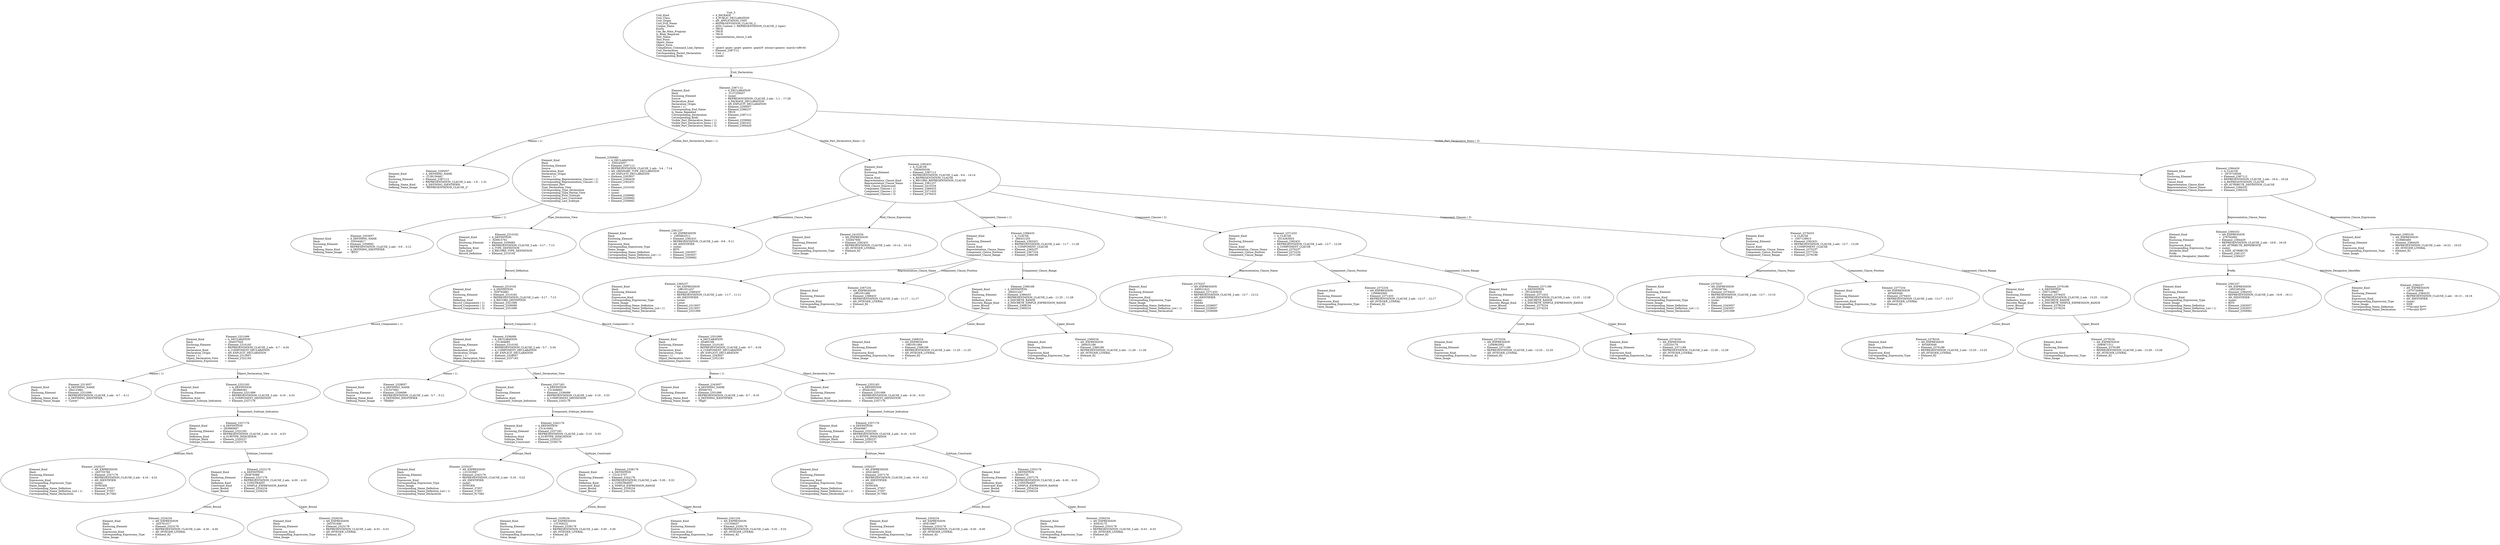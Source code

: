 digraph "representation_clause_2.adt" {
  Unit_3 -> Element_2387112
      [ label=Unit_Declaration ];
  Unit_3
      [ label=<<TABLE BORDER="0" CELLBORDER="0" CELLSPACING="0" CELLPADDING="0"> 
          <TR><TD COLSPAN="3">Unit_3</TD></TR>
          <TR><TD ALIGN="LEFT">Unit_Kind   </TD><TD> = </TD><TD ALIGN="LEFT">A_PACKAGE</TD></TR>
          <TR><TD ALIGN="LEFT">Unit_Class   </TD><TD> = </TD><TD ALIGN="LEFT">A_PUBLIC_DECLARATION</TD></TR>
          <TR><TD ALIGN="LEFT">Unit_Origin   </TD><TD> = </TD><TD ALIGN="LEFT">AN_APPLICATION_UNIT</TD></TR>
          <TR><TD ALIGN="LEFT">Unit_Full_Name    </TD><TD> = </TD><TD ALIGN="LEFT">REPRESENTATION_CLAUSE_2</TD></TR>
          <TR><TD ALIGN="LEFT">Unique_Name   </TD><TD> = </TD><TD ALIGN="LEFT">ASIS Context 1: REPRESENTATION_CLAUSE_2 (spec)</TD></TR>
          <TR><TD ALIGN="LEFT">Exists  </TD><TD> = </TD><TD ALIGN="LEFT">TRUE</TD></TR>
          <TR><TD ALIGN="LEFT">Can_Be_Main_Program     </TD><TD> = </TD><TD ALIGN="LEFT">TRUE</TD></TR>
          <TR><TD ALIGN="LEFT">Is_Body_Required     </TD><TD> = </TD><TD ALIGN="LEFT">TRUE</TD></TR>
          <TR><TD ALIGN="LEFT">Text_Name   </TD><TD> = </TD><TD ALIGN="LEFT">representation_clause_2.ads</TD></TR>
          <TR><TD ALIGN="LEFT">Text_Form   </TD><TD> = </TD><TD ALIGN="LEFT"></TD></TR>
          <TR><TD ALIGN="LEFT">Object_Name   </TD><TD> = </TD><TD ALIGN="LEFT"></TD></TR>
          <TR><TD ALIGN="LEFT">Object_Form   </TD><TD> = </TD><TD ALIGN="LEFT"></TD></TR>
          <TR><TD ALIGN="LEFT">Compilation_Command_Line_Options         </TD><TD> = </TD><TD ALIGN="LEFT">-gnatA -gnatc -gnatt -gnatws -gnatyN -mtune=generic -march=x86-64</TD></TR>
          <TR><TD ALIGN="LEFT">Unit_Declaration     </TD><TD> = </TD><TD ALIGN="LEFT">Element_2387112</TD></TR>
          <TR><TD ALIGN="LEFT">Corresponding_Parent_Declaration         </TD><TD> = </TD><TD ALIGN="LEFT">Unit_1</TD></TR>
          <TR><TD ALIGN="LEFT">Corresponding_Body     </TD><TD> = </TD><TD ALIGN="LEFT">(none)</TD></TR>
          </TABLE>> ];
  Element_2387112 -> Element_2295057
      [ label="Names ( 1)" ];
  Element_2387112 -> Element_2359082
      [ label="Visible_Part_Declarative_Items ( 1)" ];
  Element_2387112 -> Element_2362431
      [ label="Visible_Part_Declarative_Items ( 2)" ];
  Element_2387112 -> Element_2384429
      [ label="Visible_Part_Declarative_Items ( 3)" ];
  Element_2387112
      [ label=<<TABLE BORDER="0" CELLBORDER="0" CELLSPACING="0" CELLPADDING="0"> 
          <TR><TD COLSPAN="3">Element_2387112</TD></TR>
          <TR><TD ALIGN="LEFT">Element_Kind    </TD><TD> = </TD><TD ALIGN="LEFT">A_DECLARATION</TD></TR>
          <TR><TD ALIGN="LEFT">Hash  </TD><TD> = </TD><TD ALIGN="LEFT">-2137259457</TD></TR>
          <TR><TD ALIGN="LEFT">Enclosing_Element     </TD><TD> = </TD><TD ALIGN="LEFT">(none)</TD></TR>
          <TR><TD ALIGN="LEFT">Source  </TD><TD> = </TD><TD ALIGN="LEFT">REPRESENTATION_CLAUSE_2.ads - 1:1 .. 17:28</TD></TR>
          <TR><TD ALIGN="LEFT">Declaration_Kind     </TD><TD> = </TD><TD ALIGN="LEFT">A_PACKAGE_DECLARATION</TD></TR>
          <TR><TD ALIGN="LEFT">Declaration_Origin     </TD><TD> = </TD><TD ALIGN="LEFT">AN_EXPLICIT_DECLARATION</TD></TR>
          <TR><TD ALIGN="LEFT">Names ( 1)   </TD><TD> = </TD><TD ALIGN="LEFT">Element_2295057</TD></TR>
          <TR><TD ALIGN="LEFT">Corresponding_End_Name      </TD><TD> = </TD><TD ALIGN="LEFT">Element_2388237</TD></TR>
          <TR><TD ALIGN="LEFT">Is_Name_Repeated     </TD><TD> = </TD><TD ALIGN="LEFT">TRUE</TD></TR>
          <TR><TD ALIGN="LEFT">Corresponding_Declaration       </TD><TD> = </TD><TD ALIGN="LEFT">Element_2387112</TD></TR>
          <TR><TD ALIGN="LEFT">Corresponding_Body     </TD><TD> = </TD><TD ALIGN="LEFT">(none)</TD></TR>
          <TR><TD ALIGN="LEFT">Visible_Part_Declarative_Items ( 1)         </TD><TD> = </TD><TD ALIGN="LEFT">Element_2359082</TD></TR>
          <TR><TD ALIGN="LEFT">Visible_Part_Declarative_Items ( 2)         </TD><TD> = </TD><TD ALIGN="LEFT">Element_2362431</TD></TR>
          <TR><TD ALIGN="LEFT">Visible_Part_Declarative_Items ( 3)         </TD><TD> = </TD><TD ALIGN="LEFT">Element_2384429</TD></TR>
          </TABLE>> ];
  Element_2295057
      [ label=<<TABLE BORDER="0" CELLBORDER="0" CELLSPACING="0" CELLPADDING="0"> 
          <TR><TD COLSPAN="3">Element_2295057</TD></TR>
          <TR><TD ALIGN="LEFT">Element_Kind    </TD><TD> = </TD><TD ALIGN="LEFT">A_DEFINING_NAME</TD></TR>
          <TR><TD ALIGN="LEFT">Hash  </TD><TD> = </TD><TD ALIGN="LEFT">-2138156481</TD></TR>
          <TR><TD ALIGN="LEFT">Enclosing_Element     </TD><TD> = </TD><TD ALIGN="LEFT">Element_2387112</TD></TR>
          <TR><TD ALIGN="LEFT">Source  </TD><TD> = </TD><TD ALIGN="LEFT">REPRESENTATION_CLAUSE_2.ads - 1:9 .. 1:31</TD></TR>
          <TR><TD ALIGN="LEFT">Defining_Name_Kind     </TD><TD> = </TD><TD ALIGN="LEFT">A_DEFINING_IDENTIFIER</TD></TR>
          <TR><TD ALIGN="LEFT">Defining_Name_Image     </TD><TD> = </TD><TD ALIGN="LEFT">"REPRESENTATION_CLAUSE_2"</TD></TR>
          </TABLE>> ];
  Element_2359082 -> Element_2303057
      [ label="Names ( 1)" ];
  Element_2359082 -> Element_2310162
      [ label=Type_Declaration_View ];
  Element_2359082
      [ label=<<TABLE BORDER="0" CELLBORDER="0" CELLSPACING="0" CELLPADDING="0"> 
          <TR><TD COLSPAN="3">Element_2359082</TD></TR>
          <TR><TD ALIGN="LEFT">Element_Kind    </TD><TD> = </TD><TD ALIGN="LEFT">A_DECLARATION</TD></TR>
          <TR><TD ALIGN="LEFT">Hash  </TD><TD> = </TD><TD ALIGN="LEFT">-530243057</TD></TR>
          <TR><TD ALIGN="LEFT">Enclosing_Element     </TD><TD> = </TD><TD ALIGN="LEFT">Element_2387112</TD></TR>
          <TR><TD ALIGN="LEFT">Source  </TD><TD> = </TD><TD ALIGN="LEFT">REPRESENTATION_CLAUSE_2.ads - 3:4 .. 7:14</TD></TR>
          <TR><TD ALIGN="LEFT">Declaration_Kind     </TD><TD> = </TD><TD ALIGN="LEFT">AN_ORDINARY_TYPE_DECLARATION</TD></TR>
          <TR><TD ALIGN="LEFT">Declaration_Origin     </TD><TD> = </TD><TD ALIGN="LEFT">AN_EXPLICIT_DECLARATION</TD></TR>
          <TR><TD ALIGN="LEFT">Names ( 1)   </TD><TD> = </TD><TD ALIGN="LEFT">Element_2303057</TD></TR>
          <TR><TD ALIGN="LEFT">Corresponding_Representation_Clauses ( 1)           </TD><TD> = </TD><TD ALIGN="LEFT">Element_2384429</TD></TR>
          <TR><TD ALIGN="LEFT">Corresponding_Representation_Clauses ( 2)           </TD><TD> = </TD><TD ALIGN="LEFT">Element_2362431</TD></TR>
          <TR><TD ALIGN="LEFT">Discriminant_Part     </TD><TD> = </TD><TD ALIGN="LEFT">(none)</TD></TR>
          <TR><TD ALIGN="LEFT">Type_Declaration_View      </TD><TD> = </TD><TD ALIGN="LEFT">Element_2310162</TD></TR>
          <TR><TD ALIGN="LEFT">Corresponding_Type_Declaration        </TD><TD> = </TD><TD ALIGN="LEFT">(none)</TD></TR>
          <TR><TD ALIGN="LEFT">Corresponding_Type_Partial_View        </TD><TD> = </TD><TD ALIGN="LEFT">(none)</TD></TR>
          <TR><TD ALIGN="LEFT">Corresponding_First_Subtype       </TD><TD> = </TD><TD ALIGN="LEFT">Element_2359082</TD></TR>
          <TR><TD ALIGN="LEFT">Corresponding_Last_Constraint        </TD><TD> = </TD><TD ALIGN="LEFT">Element_2359082</TD></TR>
          <TR><TD ALIGN="LEFT">Corresponding_Last_Subtype       </TD><TD> = </TD><TD ALIGN="LEFT">Element_2359082</TD></TR>
          </TABLE>> ];
  Element_2303057
      [ label=<<TABLE BORDER="0" CELLBORDER="0" CELLSPACING="0" CELLPADDING="0"> 
          <TR><TD COLSPAN="3">Element_2303057</TD></TR>
          <TR><TD ALIGN="LEFT">Element_Kind    </TD><TD> = </TD><TD ALIGN="LEFT">A_DEFINING_NAME</TD></TR>
          <TR><TD ALIGN="LEFT">Hash  </TD><TD> = </TD><TD ALIGN="LEFT">-530344817</TD></TR>
          <TR><TD ALIGN="LEFT">Enclosing_Element     </TD><TD> = </TD><TD ALIGN="LEFT">Element_2359082</TD></TR>
          <TR><TD ALIGN="LEFT">Source  </TD><TD> = </TD><TD ALIGN="LEFT">REPRESENTATION_CLAUSE_2.ads - 3:9 .. 3:12</TD></TR>
          <TR><TD ALIGN="LEFT">Defining_Name_Kind     </TD><TD> = </TD><TD ALIGN="LEFT">A_DEFINING_IDENTIFIER</TD></TR>
          <TR><TD ALIGN="LEFT">Defining_Name_Image     </TD><TD> = </TD><TD ALIGN="LEFT">"BITS"</TD></TR>
          </TABLE>> ];
  Element_2310162 -> Element_2310192
      [ label=Record_Definition ];
  Element_2310162
      [ label=<<TABLE BORDER="0" CELLBORDER="0" CELLSPACING="0" CELLPADDING="0"> 
          <TR><TD COLSPAN="3">Element_2310162</TD></TR>
          <TR><TD ALIGN="LEFT">Element_Kind    </TD><TD> = </TD><TD ALIGN="LEFT">A_DEFINITION</TD></TR>
          <TR><TD ALIGN="LEFT">Hash  </TD><TD> = </TD><TD ALIGN="LEFT">-529915761</TD></TR>
          <TR><TD ALIGN="LEFT">Enclosing_Element     </TD><TD> = </TD><TD ALIGN="LEFT">Element_2359082</TD></TR>
          <TR><TD ALIGN="LEFT">Source  </TD><TD> = </TD><TD ALIGN="LEFT">REPRESENTATION_CLAUSE_2.ads - 3:17 .. 7:13</TD></TR>
          <TR><TD ALIGN="LEFT">Definition_Kind    </TD><TD> = </TD><TD ALIGN="LEFT">A_TYPE_DEFINITION</TD></TR>
          <TR><TD ALIGN="LEFT">Type_Kind   </TD><TD> = </TD><TD ALIGN="LEFT">A_RECORD_TYPE_DEFINITION</TD></TR>
          <TR><TD ALIGN="LEFT">Record_Definition     </TD><TD> = </TD><TD ALIGN="LEFT">Element_2310192</TD></TR>
          </TABLE>> ];
  Element_2310192 -> Element_2321099
      [ label="Record_Components ( 1)" ];
  Element_2310192 -> Element_2336099
      [ label="Record_Components ( 2)" ];
  Element_2310192 -> Element_2351099
      [ label="Record_Components ( 3)" ];
  Element_2310192
      [ label=<<TABLE BORDER="0" CELLBORDER="0" CELLSPACING="0" CELLPADDING="0"> 
          <TR><TD COLSPAN="3">Element_2310192</TD></TR>
          <TR><TD ALIGN="LEFT">Element_Kind    </TD><TD> = </TD><TD ALIGN="LEFT">A_DEFINITION</TD></TR>
          <TR><TD ALIGN="LEFT">Hash  </TD><TD> = </TD><TD ALIGN="LEFT">-529792881</TD></TR>
          <TR><TD ALIGN="LEFT">Enclosing_Element     </TD><TD> = </TD><TD ALIGN="LEFT">Element_2310162</TD></TR>
          <TR><TD ALIGN="LEFT">Source  </TD><TD> = </TD><TD ALIGN="LEFT">REPRESENTATION_CLAUSE_2.ads - 3:17 .. 7:13</TD></TR>
          <TR><TD ALIGN="LEFT">Definition_Kind    </TD><TD> = </TD><TD ALIGN="LEFT">A_RECORD_DEFINITION</TD></TR>
          <TR><TD ALIGN="LEFT">Record_Components ( 1)      </TD><TD> = </TD><TD ALIGN="LEFT">Element_2321099</TD></TR>
          <TR><TD ALIGN="LEFT">Record_Components ( 2)      </TD><TD> = </TD><TD ALIGN="LEFT">Element_2336099</TD></TR>
          <TR><TD ALIGN="LEFT">Record_Components ( 3)      </TD><TD> = </TD><TD ALIGN="LEFT">Element_2351099</TD></TR>
          </TABLE>> ];
  Element_2321099 -> Element_2313057
      [ label="Names ( 1)" ];
  Element_2321099 -> Element_2322183
      [ label=Object_Declaration_View ];
  Element_2321099
      [ label=<<TABLE BORDER="0" CELLBORDER="0" CELLSPACING="0" CELLPADDING="0"> 
          <TR><TD COLSPAN="3">Element_2321099</TD></TR>
          <TR><TD ALIGN="LEFT">Element_Kind    </TD><TD> = </TD><TD ALIGN="LEFT">A_DECLARATION</TD></TR>
          <TR><TD ALIGN="LEFT">Hash  </TD><TD> = </TD><TD ALIGN="LEFT">-264037945</TD></TR>
          <TR><TD ALIGN="LEFT">Enclosing_Element     </TD><TD> = </TD><TD ALIGN="LEFT">Element_2310192</TD></TR>
          <TR><TD ALIGN="LEFT">Source  </TD><TD> = </TD><TD ALIGN="LEFT">REPRESENTATION_CLAUSE_2.ads - 4:7 .. 4:34</TD></TR>
          <TR><TD ALIGN="LEFT">Declaration_Kind     </TD><TD> = </TD><TD ALIGN="LEFT">A_COMPONENT_DECLARATION</TD></TR>
          <TR><TD ALIGN="LEFT">Declaration_Origin     </TD><TD> = </TD><TD ALIGN="LEFT">AN_EXPLICIT_DECLARATION</TD></TR>
          <TR><TD ALIGN="LEFT">Names ( 1)   </TD><TD> = </TD><TD ALIGN="LEFT">Element_2313057</TD></TR>
          <TR><TD ALIGN="LEFT">Object_Declaration_View      </TD><TD> = </TD><TD ALIGN="LEFT">Element_2322183</TD></TR>
          <TR><TD ALIGN="LEFT">Initialization_Expression       </TD><TD> = </TD><TD ALIGN="LEFT">(none)</TD></TR>
          </TABLE>> ];
  Element_2313057
      [ label=<<TABLE BORDER="0" CELLBORDER="0" CELLSPACING="0" CELLPADDING="0"> 
          <TR><TD COLSPAN="3">Element_2313057</TD></TR>
          <TR><TD ALIGN="LEFT">Element_Kind    </TD><TD> = </TD><TD ALIGN="LEFT">A_DEFINING_NAME</TD></TR>
          <TR><TD ALIGN="LEFT">Hash  </TD><TD> = </TD><TD ALIGN="LEFT">-264123961</TD></TR>
          <TR><TD ALIGN="LEFT">Enclosing_Element     </TD><TD> = </TD><TD ALIGN="LEFT">Element_2321099</TD></TR>
          <TR><TD ALIGN="LEFT">Source  </TD><TD> = </TD><TD ALIGN="LEFT">REPRESENTATION_CLAUSE_2.ads - 4:7 .. 4:11</TD></TR>
          <TR><TD ALIGN="LEFT">Defining_Name_Kind     </TD><TD> = </TD><TD ALIGN="LEFT">A_DEFINING_IDENTIFIER</TD></TR>
          <TR><TD ALIGN="LEFT">Defining_Name_Image     </TD><TD> = </TD><TD ALIGN="LEFT">"Lower"</TD></TR>
          </TABLE>> ];
  Element_2322183 -> Element_2327176
      [ label=Component_Subtype_Indication ];
  Element_2322183
      [ label=<<TABLE BORDER="0" CELLBORDER="0" CELLSPACING="0" CELLPADDING="0"> 
          <TR><TD COLSPAN="3">Element_2322183</TD></TR>
          <TR><TD ALIGN="LEFT">Element_Kind    </TD><TD> = </TD><TD ALIGN="LEFT">A_DEFINITION</TD></TR>
          <TR><TD ALIGN="LEFT">Hash  </TD><TD> = </TD><TD ALIGN="LEFT">-263866361</TD></TR>
          <TR><TD ALIGN="LEFT">Enclosing_Element     </TD><TD> = </TD><TD ALIGN="LEFT">Element_2321099</TD></TR>
          <TR><TD ALIGN="LEFT">Source  </TD><TD> = </TD><TD ALIGN="LEFT">REPRESENTATION_CLAUSE_2.ads - 4:16 .. 4:33</TD></TR>
          <TR><TD ALIGN="LEFT">Definition_Kind    </TD><TD> = </TD><TD ALIGN="LEFT">A_COMPONENT_DEFINITION</TD></TR>
          <TR><TD ALIGN="LEFT">Component_Subtype_Indication        </TD><TD> = </TD><TD ALIGN="LEFT">Element_2327176</TD></TR>
          </TABLE>> ];
  Element_2327176 -> Element_2320237
      [ label=Subtype_Mark ];
  Element_2327176 -> Element_2323178
      [ label=Subtype_Constraint ];
  Element_2327176
      [ label=<<TABLE BORDER="0" CELLBORDER="0" CELLSPACING="0" CELLPADDING="0"> 
          <TR><TD COLSPAN="3">Element_2327176</TD></TR>
          <TR><TD ALIGN="LEFT">Element_Kind    </TD><TD> = </TD><TD ALIGN="LEFT">A_DEFINITION</TD></TR>
          <TR><TD ALIGN="LEFT">Hash  </TD><TD> = </TD><TD ALIGN="LEFT">-263880697</TD></TR>
          <TR><TD ALIGN="LEFT">Enclosing_Element     </TD><TD> = </TD><TD ALIGN="LEFT">Element_2322183</TD></TR>
          <TR><TD ALIGN="LEFT">Source  </TD><TD> = </TD><TD ALIGN="LEFT">REPRESENTATION_CLAUSE_2.ads - 4:16 .. 4:33</TD></TR>
          <TR><TD ALIGN="LEFT">Definition_Kind    </TD><TD> = </TD><TD ALIGN="LEFT">A_SUBTYPE_INDICATION</TD></TR>
          <TR><TD ALIGN="LEFT">Subtype_Mark    </TD><TD> = </TD><TD ALIGN="LEFT">Element_2320237</TD></TR>
          <TR><TD ALIGN="LEFT">Subtype_Constraint     </TD><TD> = </TD><TD ALIGN="LEFT">Element_2323178</TD></TR>
          </TABLE>> ];
  Element_2320237
      [ label=<<TABLE BORDER="0" CELLBORDER="0" CELLSPACING="0" CELLPADDING="0"> 
          <TR><TD COLSPAN="3">Element_2320237</TD></TR>
          <TR><TD ALIGN="LEFT">Element_Kind    </TD><TD> = </TD><TD ALIGN="LEFT">AN_EXPRESSION</TD></TR>
          <TR><TD ALIGN="LEFT">Hash  </TD><TD> = </TD><TD ALIGN="LEFT">-263755769</TD></TR>
          <TR><TD ALIGN="LEFT">Enclosing_Element     </TD><TD> = </TD><TD ALIGN="LEFT">Element_2327176</TD></TR>
          <TR><TD ALIGN="LEFT">Source  </TD><TD> = </TD><TD ALIGN="LEFT">REPRESENTATION_CLAUSE_2.ads - 4:16 .. 4:22</TD></TR>
          <TR><TD ALIGN="LEFT">Expression_Kind    </TD><TD> = </TD><TD ALIGN="LEFT">AN_IDENTIFIER</TD></TR>
          <TR><TD ALIGN="LEFT">Corresponding_Expression_Type        </TD><TD> = </TD><TD ALIGN="LEFT">(none)</TD></TR>
          <TR><TD ALIGN="LEFT">Name_Image   </TD><TD> = </TD><TD ALIGN="LEFT">INTEGER</TD></TR>
          <TR><TD ALIGN="LEFT">Corresponding_Name_Definition        </TD><TD> = </TD><TD ALIGN="LEFT">Element_37057</TD></TR>
          <TR><TD ALIGN="LEFT">Corresponding_Name_Definition_List ( 1)          </TD><TD> = </TD><TD ALIGN="LEFT">Element_37057</TD></TR>
          <TR><TD ALIGN="LEFT">Corresponding_Name_Declaration        </TD><TD> = </TD><TD ALIGN="LEFT">Element_917082</TD></TR>
          </TABLE>> ];
  Element_2323178 -> Element_2324234
      [ label=Lower_Bound ];
  Element_2323178 -> Element_2326234
      [ label=Upper_Bound ];
  Element_2323178
      [ label=<<TABLE BORDER="0" CELLBORDER="0" CELLSPACING="0" CELLPADDING="0"> 
          <TR><TD COLSPAN="3">Element_2323178</TD></TR>
          <TR><TD ALIGN="LEFT">Element_Kind    </TD><TD> = </TD><TD ALIGN="LEFT">A_DEFINITION</TD></TR>
          <TR><TD ALIGN="LEFT">Hash  </TD><TD> = </TD><TD ALIGN="LEFT">-263876089</TD></TR>
          <TR><TD ALIGN="LEFT">Enclosing_Element     </TD><TD> = </TD><TD ALIGN="LEFT">Element_2327176</TD></TR>
          <TR><TD ALIGN="LEFT">Source  </TD><TD> = </TD><TD ALIGN="LEFT">REPRESENTATION_CLAUSE_2.ads - 4:30 .. 4:33</TD></TR>
          <TR><TD ALIGN="LEFT">Definition_Kind    </TD><TD> = </TD><TD ALIGN="LEFT">A_CONSTRAINT</TD></TR>
          <TR><TD ALIGN="LEFT">Constraint_Kind    </TD><TD> = </TD><TD ALIGN="LEFT">A_SIMPLE_EXPRESSION_RANGE</TD></TR>
          <TR><TD ALIGN="LEFT">Lower_Bound   </TD><TD> = </TD><TD ALIGN="LEFT">Element_2324234</TD></TR>
          <TR><TD ALIGN="LEFT">Upper_Bound   </TD><TD> = </TD><TD ALIGN="LEFT">Element_2326234</TD></TR>
          </TABLE>> ];
  Element_2324234
      [ label=<<TABLE BORDER="0" CELLBORDER="0" CELLSPACING="0" CELLPADDING="0"> 
          <TR><TD COLSPAN="3">Element_2324234</TD></TR>
          <TR><TD ALIGN="LEFT">Element_Kind    </TD><TD> = </TD><TD ALIGN="LEFT">AN_EXPRESSION</TD></TR>
          <TR><TD ALIGN="LEFT">Hash  </TD><TD> = </TD><TD ALIGN="LEFT">-263761017</TD></TR>
          <TR><TD ALIGN="LEFT">Enclosing_Element     </TD><TD> = </TD><TD ALIGN="LEFT">Element_2323178</TD></TR>
          <TR><TD ALIGN="LEFT">Source  </TD><TD> = </TD><TD ALIGN="LEFT">REPRESENTATION_CLAUSE_2.ads - 4:30 .. 4:30</TD></TR>
          <TR><TD ALIGN="LEFT">Expression_Kind    </TD><TD> = </TD><TD ALIGN="LEFT">AN_INTEGER_LITERAL</TD></TR>
          <TR><TD ALIGN="LEFT">Corresponding_Expression_Type        </TD><TD> = </TD><TD ALIGN="LEFT">Element_82</TD></TR>
          <TR><TD ALIGN="LEFT">Value_Image   </TD><TD> = </TD><TD ALIGN="LEFT">0</TD></TR>
          </TABLE>> ];
  Element_2326234
      [ label=<<TABLE BORDER="0" CELLBORDER="0" CELLSPACING="0" CELLPADDING="0"> 
          <TR><TD COLSPAN="3">Element_2326234</TD></TR>
          <TR><TD ALIGN="LEFT">Element_Kind    </TD><TD> = </TD><TD ALIGN="LEFT">AN_EXPRESSION</TD></TR>
          <TR><TD ALIGN="LEFT">Hash  </TD><TD> = </TD><TD ALIGN="LEFT">-263761849</TD></TR>
          <TR><TD ALIGN="LEFT">Enclosing_Element     </TD><TD> = </TD><TD ALIGN="LEFT">Element_2323178</TD></TR>
          <TR><TD ALIGN="LEFT">Source  </TD><TD> = </TD><TD ALIGN="LEFT">REPRESENTATION_CLAUSE_2.ads - 4:33 .. 4:33</TD></TR>
          <TR><TD ALIGN="LEFT">Expression_Kind    </TD><TD> = </TD><TD ALIGN="LEFT">AN_INTEGER_LITERAL</TD></TR>
          <TR><TD ALIGN="LEFT">Corresponding_Expression_Type        </TD><TD> = </TD><TD ALIGN="LEFT">Element_82</TD></TR>
          <TR><TD ALIGN="LEFT">Value_Image   </TD><TD> = </TD><TD ALIGN="LEFT">3</TD></TR>
          </TABLE>> ];
  Element_2336099 -> Element_2328057
      [ label="Names ( 1)" ];
  Element_2336099 -> Element_2337183
      [ label=Object_Declaration_View ];
  Element_2336099
      [ label=<<TABLE BORDER="0" CELLBORDER="0" CELLSPACING="0" CELLPADDING="0"> 
          <TR><TD COLSPAN="3">Element_2336099</TD></TR>
          <TR><TD ALIGN="LEFT">Element_Kind    </TD><TD> = </TD><TD ALIGN="LEFT">A_DECLARATION</TD></TR>
          <TR><TD ALIGN="LEFT">Hash  </TD><TD> = </TD><TD ALIGN="LEFT">-131494685</TD></TR>
          <TR><TD ALIGN="LEFT">Enclosing_Element     </TD><TD> = </TD><TD ALIGN="LEFT">Element_2310192</TD></TR>
          <TR><TD ALIGN="LEFT">Source  </TD><TD> = </TD><TD ALIGN="LEFT">REPRESENTATION_CLAUSE_2.ads - 5:7 .. 5:34</TD></TR>
          <TR><TD ALIGN="LEFT">Declaration_Kind     </TD><TD> = </TD><TD ALIGN="LEFT">A_COMPONENT_DECLARATION</TD></TR>
          <TR><TD ALIGN="LEFT">Declaration_Origin     </TD><TD> = </TD><TD ALIGN="LEFT">AN_EXPLICIT_DECLARATION</TD></TR>
          <TR><TD ALIGN="LEFT">Names ( 1)   </TD><TD> = </TD><TD ALIGN="LEFT">Element_2328057</TD></TR>
          <TR><TD ALIGN="LEFT">Object_Declaration_View      </TD><TD> = </TD><TD ALIGN="LEFT">Element_2337183</TD></TR>
          <TR><TD ALIGN="LEFT">Initialization_Expression       </TD><TD> = </TD><TD ALIGN="LEFT">(none)</TD></TR>
          </TABLE>> ];
  Element_2328057
      [ label=<<TABLE BORDER="0" CELLBORDER="0" CELLSPACING="0" CELLPADDING="0"> 
          <TR><TD COLSPAN="3">Element_2328057</TD></TR>
          <TR><TD ALIGN="LEFT">Element_Kind    </TD><TD> = </TD><TD ALIGN="LEFT">A_DEFINING_NAME</TD></TR>
          <TR><TD ALIGN="LEFT">Hash  </TD><TD> = </TD><TD ALIGN="LEFT">-131537693</TD></TR>
          <TR><TD ALIGN="LEFT">Enclosing_Element     </TD><TD> = </TD><TD ALIGN="LEFT">Element_2336099</TD></TR>
          <TR><TD ALIGN="LEFT">Source  </TD><TD> = </TD><TD ALIGN="LEFT">REPRESENTATION_CLAUSE_2.ads - 5:7 .. 5:12</TD></TR>
          <TR><TD ALIGN="LEFT">Defining_Name_Kind     </TD><TD> = </TD><TD ALIGN="LEFT">A_DEFINING_IDENTIFIER</TD></TR>
          <TR><TD ALIGN="LEFT">Defining_Name_Image     </TD><TD> = </TD><TD ALIGN="LEFT">"Middle"</TD></TR>
          </TABLE>> ];
  Element_2337183 -> Element_2342176
      [ label=Component_Subtype_Indication ];
  Element_2337183
      [ label=<<TABLE BORDER="0" CELLBORDER="0" CELLSPACING="0" CELLPADDING="0"> 
          <TR><TD COLSPAN="3">Element_2337183</TD></TR>
          <TR><TD ALIGN="LEFT">Element_Kind    </TD><TD> = </TD><TD ALIGN="LEFT">A_DEFINITION</TD></TR>
          <TR><TD ALIGN="LEFT">Hash  </TD><TD> = </TD><TD ALIGN="LEFT">-131408893</TD></TR>
          <TR><TD ALIGN="LEFT">Enclosing_Element     </TD><TD> = </TD><TD ALIGN="LEFT">Element_2336099</TD></TR>
          <TR><TD ALIGN="LEFT">Source  </TD><TD> = </TD><TD ALIGN="LEFT">REPRESENTATION_CLAUSE_2.ads - 5:16 .. 5:33</TD></TR>
          <TR><TD ALIGN="LEFT">Definition_Kind    </TD><TD> = </TD><TD ALIGN="LEFT">A_COMPONENT_DEFINITION</TD></TR>
          <TR><TD ALIGN="LEFT">Component_Subtype_Indication        </TD><TD> = </TD><TD ALIGN="LEFT">Element_2342176</TD></TR>
          </TABLE>> ];
  Element_2342176 -> Element_2335237
      [ label=Subtype_Mark ];
  Element_2342176 -> Element_2338178
      [ label=Subtype_Constraint ];
  Element_2342176
      [ label=<<TABLE BORDER="0" CELLBORDER="0" CELLSPACING="0" CELLPADDING="0"> 
          <TR><TD COLSPAN="3">Element_2342176</TD></TR>
          <TR><TD ALIGN="LEFT">Element_Kind    </TD><TD> = </TD><TD ALIGN="LEFT">A_DEFINITION</TD></TR>
          <TR><TD ALIGN="LEFT">Hash  </TD><TD> = </TD><TD ALIGN="LEFT">-131416061</TD></TR>
          <TR><TD ALIGN="LEFT">Enclosing_Element     </TD><TD> = </TD><TD ALIGN="LEFT">Element_2337183</TD></TR>
          <TR><TD ALIGN="LEFT">Source  </TD><TD> = </TD><TD ALIGN="LEFT">REPRESENTATION_CLAUSE_2.ads - 5:16 .. 5:33</TD></TR>
          <TR><TD ALIGN="LEFT">Definition_Kind    </TD><TD> = </TD><TD ALIGN="LEFT">A_SUBTYPE_INDICATION</TD></TR>
          <TR><TD ALIGN="LEFT">Subtype_Mark    </TD><TD> = </TD><TD ALIGN="LEFT">Element_2335237</TD></TR>
          <TR><TD ALIGN="LEFT">Subtype_Constraint     </TD><TD> = </TD><TD ALIGN="LEFT">Element_2338178</TD></TR>
          </TABLE>> ];
  Element_2335237
      [ label=<<TABLE BORDER="0" CELLBORDER="0" CELLSPACING="0" CELLPADDING="0"> 
          <TR><TD COLSPAN="3">Element_2335237</TD></TR>
          <TR><TD ALIGN="LEFT">Element_Kind    </TD><TD> = </TD><TD ALIGN="LEFT">AN_EXPRESSION</TD></TR>
          <TR><TD ALIGN="LEFT">Hash  </TD><TD> = </TD><TD ALIGN="LEFT">-131353597</TD></TR>
          <TR><TD ALIGN="LEFT">Enclosing_Element     </TD><TD> = </TD><TD ALIGN="LEFT">Element_2342176</TD></TR>
          <TR><TD ALIGN="LEFT">Source  </TD><TD> = </TD><TD ALIGN="LEFT">REPRESENTATION_CLAUSE_2.ads - 5:16 .. 5:22</TD></TR>
          <TR><TD ALIGN="LEFT">Expression_Kind    </TD><TD> = </TD><TD ALIGN="LEFT">AN_IDENTIFIER</TD></TR>
          <TR><TD ALIGN="LEFT">Corresponding_Expression_Type        </TD><TD> = </TD><TD ALIGN="LEFT">(none)</TD></TR>
          <TR><TD ALIGN="LEFT">Name_Image   </TD><TD> = </TD><TD ALIGN="LEFT">INTEGER</TD></TR>
          <TR><TD ALIGN="LEFT">Corresponding_Name_Definition        </TD><TD> = </TD><TD ALIGN="LEFT">Element_37057</TD></TR>
          <TR><TD ALIGN="LEFT">Corresponding_Name_Definition_List ( 1)          </TD><TD> = </TD><TD ALIGN="LEFT">Element_37057</TD></TR>
          <TR><TD ALIGN="LEFT">Corresponding_Name_Declaration        </TD><TD> = </TD><TD ALIGN="LEFT">Element_917082</TD></TR>
          </TABLE>> ];
  Element_2338178 -> Element_2339234
      [ label=Lower_Bound ];
  Element_2338178 -> Element_2341234
      [ label=Upper_Bound ];
  Element_2338178
      [ label=<<TABLE BORDER="0" CELLBORDER="0" CELLSPACING="0" CELLPADDING="0"> 
          <TR><TD COLSPAN="3">Element_2338178</TD></TR>
          <TR><TD ALIGN="LEFT">Element_Kind    </TD><TD> = </TD><TD ALIGN="LEFT">A_DEFINITION</TD></TR>
          <TR><TD ALIGN="LEFT">Hash  </TD><TD> = </TD><TD ALIGN="LEFT">-131413757</TD></TR>
          <TR><TD ALIGN="LEFT">Enclosing_Element     </TD><TD> = </TD><TD ALIGN="LEFT">Element_2342176</TD></TR>
          <TR><TD ALIGN="LEFT">Source  </TD><TD> = </TD><TD ALIGN="LEFT">REPRESENTATION_CLAUSE_2.ads - 5:30 .. 5:33</TD></TR>
          <TR><TD ALIGN="LEFT">Definition_Kind    </TD><TD> = </TD><TD ALIGN="LEFT">A_CONSTRAINT</TD></TR>
          <TR><TD ALIGN="LEFT">Constraint_Kind    </TD><TD> = </TD><TD ALIGN="LEFT">A_SIMPLE_EXPRESSION_RANGE</TD></TR>
          <TR><TD ALIGN="LEFT">Lower_Bound   </TD><TD> = </TD><TD ALIGN="LEFT">Element_2339234</TD></TR>
          <TR><TD ALIGN="LEFT">Upper_Bound   </TD><TD> = </TD><TD ALIGN="LEFT">Element_2341234</TD></TR>
          </TABLE>> ];
  Element_2339234
      [ label=<<TABLE BORDER="0" CELLBORDER="0" CELLSPACING="0" CELLPADDING="0"> 
          <TR><TD COLSPAN="3">Element_2339234</TD></TR>
          <TR><TD ALIGN="LEFT">Element_Kind    </TD><TD> = </TD><TD ALIGN="LEFT">AN_EXPRESSION</TD></TR>
          <TR><TD ALIGN="LEFT">Hash  </TD><TD> = </TD><TD ALIGN="LEFT">-131356221</TD></TR>
          <TR><TD ALIGN="LEFT">Enclosing_Element     </TD><TD> = </TD><TD ALIGN="LEFT">Element_2338178</TD></TR>
          <TR><TD ALIGN="LEFT">Source  </TD><TD> = </TD><TD ALIGN="LEFT">REPRESENTATION_CLAUSE_2.ads - 5:30 .. 5:30</TD></TR>
          <TR><TD ALIGN="LEFT">Expression_Kind    </TD><TD> = </TD><TD ALIGN="LEFT">AN_INTEGER_LITERAL</TD></TR>
          <TR><TD ALIGN="LEFT">Corresponding_Expression_Type        </TD><TD> = </TD><TD ALIGN="LEFT">Element_82</TD></TR>
          <TR><TD ALIGN="LEFT">Value_Image   </TD><TD> = </TD><TD ALIGN="LEFT">0</TD></TR>
          </TABLE>> ];
  Element_2341234
      [ label=<<TABLE BORDER="0" CELLBORDER="0" CELLSPACING="0" CELLPADDING="0"> 
          <TR><TD COLSPAN="3">Element_2341234</TD></TR>
          <TR><TD ALIGN="LEFT">Element_Kind    </TD><TD> = </TD><TD ALIGN="LEFT">AN_EXPRESSION</TD></TR>
          <TR><TD ALIGN="LEFT">Hash  </TD><TD> = </TD><TD ALIGN="LEFT">-131356637</TD></TR>
          <TR><TD ALIGN="LEFT">Enclosing_Element     </TD><TD> = </TD><TD ALIGN="LEFT">Element_2338178</TD></TR>
          <TR><TD ALIGN="LEFT">Source  </TD><TD> = </TD><TD ALIGN="LEFT">REPRESENTATION_CLAUSE_2.ads - 5:33 .. 5:33</TD></TR>
          <TR><TD ALIGN="LEFT">Expression_Kind    </TD><TD> = </TD><TD ALIGN="LEFT">AN_INTEGER_LITERAL</TD></TR>
          <TR><TD ALIGN="LEFT">Corresponding_Expression_Type        </TD><TD> = </TD><TD ALIGN="LEFT">Element_82</TD></TR>
          <TR><TD ALIGN="LEFT">Value_Image   </TD><TD> = </TD><TD ALIGN="LEFT">1</TD></TR>
          </TABLE>> ];
  Element_2351099 -> Element_2343057
      [ label="Names ( 1)" ];
  Element_2351099 -> Element_2352183
      [ label=Object_Declaration_View ];
  Element_2351099
      [ label=<<TABLE BORDER="0" CELLBORDER="0" CELLSPACING="0" CELLPADDING="0"> 
          <TR><TD COLSPAN="3">Element_2351099</TD></TR>
          <TR><TD ALIGN="LEFT">Element_Kind    </TD><TD> = </TD><TD ALIGN="LEFT">A_DECLARATION</TD></TR>
          <TR><TD ALIGN="LEFT">Hash  </TD><TD> = </TD><TD ALIGN="LEFT">-65485199</TD></TR>
          <TR><TD ALIGN="LEFT">Enclosing_Element     </TD><TD> = </TD><TD ALIGN="LEFT">Element_2310192</TD></TR>
          <TR><TD ALIGN="LEFT">Source  </TD><TD> = </TD><TD ALIGN="LEFT">REPRESENTATION_CLAUSE_2.ads - 6:7 .. 6:34</TD></TR>
          <TR><TD ALIGN="LEFT">Declaration_Kind     </TD><TD> = </TD><TD ALIGN="LEFT">A_COMPONENT_DECLARATION</TD></TR>
          <TR><TD ALIGN="LEFT">Declaration_Origin     </TD><TD> = </TD><TD ALIGN="LEFT">AN_EXPLICIT_DECLARATION</TD></TR>
          <TR><TD ALIGN="LEFT">Names ( 1)   </TD><TD> = </TD><TD ALIGN="LEFT">Element_2343057</TD></TR>
          <TR><TD ALIGN="LEFT">Object_Declaration_View      </TD><TD> = </TD><TD ALIGN="LEFT">Element_2352183</TD></TR>
          <TR><TD ALIGN="LEFT">Initialization_Expression       </TD><TD> = </TD><TD ALIGN="LEFT">(none)</TD></TR>
          </TABLE>> ];
  Element_2343057
      [ label=<<TABLE BORDER="0" CELLBORDER="0" CELLSPACING="0" CELLPADDING="0"> 
          <TR><TD COLSPAN="3">Element_2343057</TD></TR>
          <TR><TD ALIGN="LEFT">Element_Kind    </TD><TD> = </TD><TD ALIGN="LEFT">A_DEFINING_NAME</TD></TR>
          <TR><TD ALIGN="LEFT">Hash  </TD><TD> = </TD><TD ALIGN="LEFT">-65506703</TD></TR>
          <TR><TD ALIGN="LEFT">Enclosing_Element     </TD><TD> = </TD><TD ALIGN="LEFT">Element_2351099</TD></TR>
          <TR><TD ALIGN="LEFT">Source  </TD><TD> = </TD><TD ALIGN="LEFT">REPRESENTATION_CLAUSE_2.ads - 6:7 .. 6:10</TD></TR>
          <TR><TD ALIGN="LEFT">Defining_Name_Kind     </TD><TD> = </TD><TD ALIGN="LEFT">A_DEFINING_IDENTIFIER</TD></TR>
          <TR><TD ALIGN="LEFT">Defining_Name_Image     </TD><TD> = </TD><TD ALIGN="LEFT">"High"</TD></TR>
          </TABLE>> ];
  Element_2352183 -> Element_2357176
      [ label=Component_Subtype_Indication ];
  Element_2352183
      [ label=<<TABLE BORDER="0" CELLBORDER="0" CELLSPACING="0" CELLPADDING="0"> 
          <TR><TD COLSPAN="3">Element_2352183</TD></TR>
          <TR><TD ALIGN="LEFT">Element_Kind    </TD><TD> = </TD><TD ALIGN="LEFT">A_DEFINITION</TD></TR>
          <TR><TD ALIGN="LEFT">Hash  </TD><TD> = </TD><TD ALIGN="LEFT">-65442303</TD></TR>
          <TR><TD ALIGN="LEFT">Enclosing_Element     </TD><TD> = </TD><TD ALIGN="LEFT">Element_2351099</TD></TR>
          <TR><TD ALIGN="LEFT">Source  </TD><TD> = </TD><TD ALIGN="LEFT">REPRESENTATION_CLAUSE_2.ads - 6:16 .. 6:33</TD></TR>
          <TR><TD ALIGN="LEFT">Definition_Kind    </TD><TD> = </TD><TD ALIGN="LEFT">A_COMPONENT_DEFINITION</TD></TR>
          <TR><TD ALIGN="LEFT">Component_Subtype_Indication        </TD><TD> = </TD><TD ALIGN="LEFT">Element_2357176</TD></TR>
          </TABLE>> ];
  Element_2357176 -> Element_2350237
      [ label=Subtype_Mark ];
  Element_2357176 -> Element_2353178
      [ label=Subtype_Constraint ];
  Element_2357176
      [ label=<<TABLE BORDER="0" CELLBORDER="0" CELLSPACING="0" CELLPADDING="0"> 
          <TR><TD COLSPAN="3">Element_2357176</TD></TR>
          <TR><TD ALIGN="LEFT">Element_Kind    </TD><TD> = </TD><TD ALIGN="LEFT">A_DEFINITION</TD></TR>
          <TR><TD ALIGN="LEFT">Hash  </TD><TD> = </TD><TD ALIGN="LEFT">-65445887</TD></TR>
          <TR><TD ALIGN="LEFT">Enclosing_Element     </TD><TD> = </TD><TD ALIGN="LEFT">Element_2352183</TD></TR>
          <TR><TD ALIGN="LEFT">Source  </TD><TD> = </TD><TD ALIGN="LEFT">REPRESENTATION_CLAUSE_2.ads - 6:16 .. 6:33</TD></TR>
          <TR><TD ALIGN="LEFT">Definition_Kind    </TD><TD> = </TD><TD ALIGN="LEFT">A_SUBTYPE_INDICATION</TD></TR>
          <TR><TD ALIGN="LEFT">Subtype_Mark    </TD><TD> = </TD><TD ALIGN="LEFT">Element_2350237</TD></TR>
          <TR><TD ALIGN="LEFT">Subtype_Constraint     </TD><TD> = </TD><TD ALIGN="LEFT">Element_2353178</TD></TR>
          </TABLE>> ];
  Element_2350237
      [ label=<<TABLE BORDER="0" CELLBORDER="0" CELLSPACING="0" CELLPADDING="0"> 
          <TR><TD COLSPAN="3">Element_2350237</TD></TR>
          <TR><TD ALIGN="LEFT">Element_Kind    </TD><TD> = </TD><TD ALIGN="LEFT">AN_EXPRESSION</TD></TR>
          <TR><TD ALIGN="LEFT">Hash  </TD><TD> = </TD><TD ALIGN="LEFT">-65414655</TD></TR>
          <TR><TD ALIGN="LEFT">Enclosing_Element     </TD><TD> = </TD><TD ALIGN="LEFT">Element_2357176</TD></TR>
          <TR><TD ALIGN="LEFT">Source  </TD><TD> = </TD><TD ALIGN="LEFT">REPRESENTATION_CLAUSE_2.ads - 6:16 .. 6:22</TD></TR>
          <TR><TD ALIGN="LEFT">Expression_Kind    </TD><TD> = </TD><TD ALIGN="LEFT">AN_IDENTIFIER</TD></TR>
          <TR><TD ALIGN="LEFT">Corresponding_Expression_Type        </TD><TD> = </TD><TD ALIGN="LEFT">(none)</TD></TR>
          <TR><TD ALIGN="LEFT">Name_Image   </TD><TD> = </TD><TD ALIGN="LEFT">INTEGER</TD></TR>
          <TR><TD ALIGN="LEFT">Corresponding_Name_Definition        </TD><TD> = </TD><TD ALIGN="LEFT">Element_37057</TD></TR>
          <TR><TD ALIGN="LEFT">Corresponding_Name_Definition_List ( 1)          </TD><TD> = </TD><TD ALIGN="LEFT">Element_37057</TD></TR>
          <TR><TD ALIGN="LEFT">Corresponding_Name_Declaration        </TD><TD> = </TD><TD ALIGN="LEFT">Element_917082</TD></TR>
          </TABLE>> ];
  Element_2353178 -> Element_2354234
      [ label=Lower_Bound ];
  Element_2353178 -> Element_2356234
      [ label=Upper_Bound ];
  Element_2353178
      [ label=<<TABLE BORDER="0" CELLBORDER="0" CELLSPACING="0" CELLPADDING="0"> 
          <TR><TD COLSPAN="3">Element_2353178</TD></TR>
          <TR><TD ALIGN="LEFT">Element_Kind    </TD><TD> = </TD><TD ALIGN="LEFT">A_DEFINITION</TD></TR>
          <TR><TD ALIGN="LEFT">Hash  </TD><TD> = </TD><TD ALIGN="LEFT">-65444735</TD></TR>
          <TR><TD ALIGN="LEFT">Enclosing_Element     </TD><TD> = </TD><TD ALIGN="LEFT">Element_2357176</TD></TR>
          <TR><TD ALIGN="LEFT">Source  </TD><TD> = </TD><TD ALIGN="LEFT">REPRESENTATION_CLAUSE_2.ads - 6:30 .. 6:33</TD></TR>
          <TR><TD ALIGN="LEFT">Definition_Kind    </TD><TD> = </TD><TD ALIGN="LEFT">A_CONSTRAINT</TD></TR>
          <TR><TD ALIGN="LEFT">Constraint_Kind    </TD><TD> = </TD><TD ALIGN="LEFT">A_SIMPLE_EXPRESSION_RANGE</TD></TR>
          <TR><TD ALIGN="LEFT">Lower_Bound   </TD><TD> = </TD><TD ALIGN="LEFT">Element_2354234</TD></TR>
          <TR><TD ALIGN="LEFT">Upper_Bound   </TD><TD> = </TD><TD ALIGN="LEFT">Element_2356234</TD></TR>
          </TABLE>> ];
  Element_2354234
      [ label=<<TABLE BORDER="0" CELLBORDER="0" CELLSPACING="0" CELLPADDING="0"> 
          <TR><TD COLSPAN="3">Element_2354234</TD></TR>
          <TR><TD ALIGN="LEFT">Element_Kind    </TD><TD> = </TD><TD ALIGN="LEFT">AN_EXPRESSION</TD></TR>
          <TR><TD ALIGN="LEFT">Hash  </TD><TD> = </TD><TD ALIGN="LEFT">-65415967</TD></TR>
          <TR><TD ALIGN="LEFT">Enclosing_Element     </TD><TD> = </TD><TD ALIGN="LEFT">Element_2353178</TD></TR>
          <TR><TD ALIGN="LEFT">Source  </TD><TD> = </TD><TD ALIGN="LEFT">REPRESENTATION_CLAUSE_2.ads - 6:30 .. 6:30</TD></TR>
          <TR><TD ALIGN="LEFT">Expression_Kind    </TD><TD> = </TD><TD ALIGN="LEFT">AN_INTEGER_LITERAL</TD></TR>
          <TR><TD ALIGN="LEFT">Corresponding_Expression_Type        </TD><TD> = </TD><TD ALIGN="LEFT">Element_82</TD></TR>
          <TR><TD ALIGN="LEFT">Value_Image   </TD><TD> = </TD><TD ALIGN="LEFT">0</TD></TR>
          </TABLE>> ];
  Element_2356234
      [ label=<<TABLE BORDER="0" CELLBORDER="0" CELLSPACING="0" CELLPADDING="0"> 
          <TR><TD COLSPAN="3">Element_2356234</TD></TR>
          <TR><TD ALIGN="LEFT">Element_Kind    </TD><TD> = </TD><TD ALIGN="LEFT">AN_EXPRESSION</TD></TR>
          <TR><TD ALIGN="LEFT">Hash  </TD><TD> = </TD><TD ALIGN="LEFT">-65416175</TD></TR>
          <TR><TD ALIGN="LEFT">Enclosing_Element     </TD><TD> = </TD><TD ALIGN="LEFT">Element_2353178</TD></TR>
          <TR><TD ALIGN="LEFT">Source  </TD><TD> = </TD><TD ALIGN="LEFT">REPRESENTATION_CLAUSE_2.ads - 6:33 .. 6:33</TD></TR>
          <TR><TD ALIGN="LEFT">Expression_Kind    </TD><TD> = </TD><TD ALIGN="LEFT">AN_INTEGER_LITERAL</TD></TR>
          <TR><TD ALIGN="LEFT">Corresponding_Expression_Type        </TD><TD> = </TD><TD ALIGN="LEFT">Element_82</TD></TR>
          <TR><TD ALIGN="LEFT">Value_Image   </TD><TD> = </TD><TD ALIGN="LEFT">3</TD></TR>
          </TABLE>> ];
  Element_2362431 -> Element_2361237
      [ label=Representation_Clause_Name ];
  Element_2362431 -> Element_2410234
      [ label=Mod_Clause_Expression ];
  Element_2362431 -> Element_2366433
      [ label="Component_Clauses ( 1)" ];
  Element_2362431 -> Element_2371433
      [ label="Component_Clauses ( 2)" ];
  Element_2362431 -> Element_2376433
      [ label="Component_Clauses ( 3)" ];
  Element_2362431
      [ label=<<TABLE BORDER="0" CELLBORDER="0" CELLSPACING="0" CELLPADDING="0"> 
          <TR><TD COLSPAN="3">Element_2362431</TD></TR>
          <TR><TD ALIGN="LEFT">Element_Kind    </TD><TD> = </TD><TD ALIGN="LEFT">A_CLAUSE</TD></TR>
          <TR><TD ALIGN="LEFT">Hash  </TD><TD> = </TD><TD ALIGN="LEFT"> 1065659336</TD></TR>
          <TR><TD ALIGN="LEFT">Enclosing_Element     </TD><TD> = </TD><TD ALIGN="LEFT">Element_2387112</TD></TR>
          <TR><TD ALIGN="LEFT">Source  </TD><TD> = </TD><TD ALIGN="LEFT">REPRESENTATION_CLAUSE_2.ads - 9:4 .. 14:14</TD></TR>
          <TR><TD ALIGN="LEFT">Clause_Kind   </TD><TD> = </TD><TD ALIGN="LEFT">A_REPRESENTATION_CLAUSE</TD></TR>
          <TR><TD ALIGN="LEFT">Representation_Clause_Kind       </TD><TD> = </TD><TD ALIGN="LEFT">A_RECORD_REPRESENTATION_CLAUSE</TD></TR>
          <TR><TD ALIGN="LEFT">Representation_Clause_Name       </TD><TD> = </TD><TD ALIGN="LEFT">Element_2361237</TD></TR>
          <TR><TD ALIGN="LEFT">Mod_Clause_Expression      </TD><TD> = </TD><TD ALIGN="LEFT">Element_2410234</TD></TR>
          <TR><TD ALIGN="LEFT">Component_Clauses ( 1)      </TD><TD> = </TD><TD ALIGN="LEFT">Element_2366433</TD></TR>
          <TR><TD ALIGN="LEFT">Component_Clauses ( 2)      </TD><TD> = </TD><TD ALIGN="LEFT">Element_2371433</TD></TR>
          <TR><TD ALIGN="LEFT">Component_Clauses ( 3)      </TD><TD> = </TD><TD ALIGN="LEFT">Element_2376433</TD></TR>
          </TABLE>> ];
  Element_2361237
      [ label=<<TABLE BORDER="0" CELLBORDER="0" CELLSPACING="0" CELLPADDING="0"> 
          <TR><TD COLSPAN="3">Element_2361237</TD></TR>
          <TR><TD ALIGN="LEFT">Element_Kind    </TD><TD> = </TD><TD ALIGN="LEFT">AN_EXPRESSION</TD></TR>
          <TR><TD ALIGN="LEFT">Hash  </TD><TD> = </TD><TD ALIGN="LEFT"> 1065663312</TD></TR>
          <TR><TD ALIGN="LEFT">Enclosing_Element     </TD><TD> = </TD><TD ALIGN="LEFT">Element_2362431</TD></TR>
          <TR><TD ALIGN="LEFT">Source  </TD><TD> = </TD><TD ALIGN="LEFT">REPRESENTATION_CLAUSE_2.ads - 9:8 .. 9:11</TD></TR>
          <TR><TD ALIGN="LEFT">Expression_Kind    </TD><TD> = </TD><TD ALIGN="LEFT">AN_IDENTIFIER</TD></TR>
          <TR><TD ALIGN="LEFT">Corresponding_Expression_Type        </TD><TD> = </TD><TD ALIGN="LEFT">(none)</TD></TR>
          <TR><TD ALIGN="LEFT">Name_Image   </TD><TD> = </TD><TD ALIGN="LEFT">BITS</TD></TR>
          <TR><TD ALIGN="LEFT">Corresponding_Name_Definition        </TD><TD> = </TD><TD ALIGN="LEFT">Element_2303057</TD></TR>
          <TR><TD ALIGN="LEFT">Corresponding_Name_Definition_List ( 1)          </TD><TD> = </TD><TD ALIGN="LEFT">Element_2303057</TD></TR>
          <TR><TD ALIGN="LEFT">Corresponding_Name_Declaration        </TD><TD> = </TD><TD ALIGN="LEFT">Element_2359082</TD></TR>
          </TABLE>> ];
  Element_2410234
      [ label=<<TABLE BORDER="0" CELLBORDER="0" CELLSPACING="0" CELLPADDING="0"> 
          <TR><TD COLSPAN="3">Element_2410234</TD></TR>
          <TR><TD ALIGN="LEFT">Element_Kind    </TD><TD> = </TD><TD ALIGN="LEFT">AN_EXPRESSION</TD></TR>
          <TR><TD ALIGN="LEFT">Hash  </TD><TD> = </TD><TD ALIGN="LEFT"> 532847950</TD></TR>
          <TR><TD ALIGN="LEFT">Enclosing_Element     </TD><TD> = </TD><TD ALIGN="LEFT">Element_2362431</TD></TR>
          <TR><TD ALIGN="LEFT">Source  </TD><TD> = </TD><TD ALIGN="LEFT">REPRESENTATION_CLAUSE_2.ads - 10:14 .. 10:14</TD></TR>
          <TR><TD ALIGN="LEFT">Expression_Kind    </TD><TD> = </TD><TD ALIGN="LEFT">AN_INTEGER_LITERAL</TD></TR>
          <TR><TD ALIGN="LEFT">Corresponding_Expression_Type        </TD><TD> = </TD><TD ALIGN="LEFT">Element_82</TD></TR>
          <TR><TD ALIGN="LEFT">Value_Image   </TD><TD> = </TD><TD ALIGN="LEFT">8</TD></TR>
          </TABLE>> ];
  Element_2366433 -> Element_2365237
      [ label=Representation_Clause_Name ];
  Element_2366433 -> Element_2367234
      [ label=Component_Clause_Position ];
  Element_2366433 -> Element_2366189
      [ label=Component_Clause_Range ];
  Element_2366433
      [ label=<<TABLE BORDER="0" CELLBORDER="0" CELLSPACING="0" CELLPADDING="0"> 
          <TR><TD COLSPAN="3">Element_2366433</TD></TR>
          <TR><TD ALIGN="LEFT">Element_Kind    </TD><TD> = </TD><TD ALIGN="LEFT">A_CLAUSE</TD></TR>
          <TR><TD ALIGN="LEFT">Hash  </TD><TD> = </TD><TD ALIGN="LEFT"> 266431255</TD></TR>
          <TR><TD ALIGN="LEFT">Enclosing_Element     </TD><TD> = </TD><TD ALIGN="LEFT">Element_2362431</TD></TR>
          <TR><TD ALIGN="LEFT">Source  </TD><TD> = </TD><TD ALIGN="LEFT">REPRESENTATION_CLAUSE_2.ads - 11:7 .. 11:29</TD></TR>
          <TR><TD ALIGN="LEFT">Clause_Kind   </TD><TD> = </TD><TD ALIGN="LEFT">A_COMPONENT_CLAUSE</TD></TR>
          <TR><TD ALIGN="LEFT">Representation_Clause_Name       </TD><TD> = </TD><TD ALIGN="LEFT">Element_2365237</TD></TR>
          <TR><TD ALIGN="LEFT">Component_Clause_Position       </TD><TD> = </TD><TD ALIGN="LEFT">Element_2367234</TD></TR>
          <TR><TD ALIGN="LEFT">Component_Clause_Range      </TD><TD> = </TD><TD ALIGN="LEFT">Element_2366189</TD></TR>
          </TABLE>> ];
  Element_2365237
      [ label=<<TABLE BORDER="0" CELLBORDER="0" CELLSPACING="0" CELLPADDING="0"> 
          <TR><TD COLSPAN="3">Element_2365237</TD></TR>
          <TR><TD ALIGN="LEFT">Element_Kind    </TD><TD> = </TD><TD ALIGN="LEFT">AN_EXPRESSION</TD></TR>
          <TR><TD ALIGN="LEFT">Hash  </TD><TD> = </TD><TD ALIGN="LEFT">-1881051437</TD></TR>
          <TR><TD ALIGN="LEFT">Enclosing_Element     </TD><TD> = </TD><TD ALIGN="LEFT">Element_2366433</TD></TR>
          <TR><TD ALIGN="LEFT">Source  </TD><TD> = </TD><TD ALIGN="LEFT">REPRESENTATION_CLAUSE_2.ads - 11:7 .. 11:11</TD></TR>
          <TR><TD ALIGN="LEFT">Expression_Kind    </TD><TD> = </TD><TD ALIGN="LEFT">AN_IDENTIFIER</TD></TR>
          <TR><TD ALIGN="LEFT">Corresponding_Expression_Type        </TD><TD> = </TD><TD ALIGN="LEFT">(none)</TD></TR>
          <TR><TD ALIGN="LEFT">Name_Image   </TD><TD> = </TD><TD ALIGN="LEFT">Lower</TD></TR>
          <TR><TD ALIGN="LEFT">Corresponding_Name_Definition        </TD><TD> = </TD><TD ALIGN="LEFT">Element_2313057</TD></TR>
          <TR><TD ALIGN="LEFT">Corresponding_Name_Definition_List ( 1)          </TD><TD> = </TD><TD ALIGN="LEFT">Element_2313057</TD></TR>
          <TR><TD ALIGN="LEFT">Corresponding_Name_Declaration        </TD><TD> = </TD><TD ALIGN="LEFT">Element_2321099</TD></TR>
          </TABLE>> ];
  Element_2367234
      [ label=<<TABLE BORDER="0" CELLBORDER="0" CELLSPACING="0" CELLPADDING="0"> 
          <TR><TD COLSPAN="3">Element_2367234</TD></TR>
          <TR><TD ALIGN="LEFT">Element_Kind    </TD><TD> = </TD><TD ALIGN="LEFT">AN_EXPRESSION</TD></TR>
          <TR><TD ALIGN="LEFT">Hash  </TD><TD> = </TD><TD ALIGN="LEFT">-1881051488</TD></TR>
          <TR><TD ALIGN="LEFT">Enclosing_Element     </TD><TD> = </TD><TD ALIGN="LEFT">Element_2366433</TD></TR>
          <TR><TD ALIGN="LEFT">Source  </TD><TD> = </TD><TD ALIGN="LEFT">REPRESENTATION_CLAUSE_2.ads - 11:17 .. 11:17</TD></TR>
          <TR><TD ALIGN="LEFT">Expression_Kind    </TD><TD> = </TD><TD ALIGN="LEFT">AN_INTEGER_LITERAL</TD></TR>
          <TR><TD ALIGN="LEFT">Corresponding_Expression_Type        </TD><TD> = </TD><TD ALIGN="LEFT">Element_82</TD></TR>
          <TR><TD ALIGN="LEFT">Value_Image   </TD><TD> = </TD><TD ALIGN="LEFT">0</TD></TR>
          </TABLE>> ];
  Element_2366189 -> Element_2368234
      [ label=Lower_Bound ];
  Element_2366189 -> Element_2369234
      [ label=Upper_Bound ];
  Element_2366189
      [ label=<<TABLE BORDER="0" CELLBORDER="0" CELLSPACING="0" CELLPADDING="0"> 
          <TR><TD COLSPAN="3">Element_2366189</TD></TR>
          <TR><TD ALIGN="LEFT">Element_Kind    </TD><TD> = </TD><TD ALIGN="LEFT">A_DEFINITION</TD></TR>
          <TR><TD ALIGN="LEFT">Hash  </TD><TD> = </TD><TD ALIGN="LEFT"> 266431447</TD></TR>
          <TR><TD ALIGN="LEFT">Enclosing_Element     </TD><TD> = </TD><TD ALIGN="LEFT">Element_2366433</TD></TR>
          <TR><TD ALIGN="LEFT">Source  </TD><TD> = </TD><TD ALIGN="LEFT">REPRESENTATION_CLAUSE_2.ads - 11:25 .. 11:28</TD></TR>
          <TR><TD ALIGN="LEFT">Definition_Kind    </TD><TD> = </TD><TD ALIGN="LEFT">A_DISCRETE_RANGE</TD></TR>
          <TR><TD ALIGN="LEFT">Discrete_Range_Kind     </TD><TD> = </TD><TD ALIGN="LEFT">A_DISCRETE_SIMPLE_EXPRESSION_RANGE</TD></TR>
          <TR><TD ALIGN="LEFT">Lower_Bound   </TD><TD> = </TD><TD ALIGN="LEFT">Element_2368234</TD></TR>
          <TR><TD ALIGN="LEFT">Upper_Bound   </TD><TD> = </TD><TD ALIGN="LEFT">Element_2369234</TD></TR>
          </TABLE>> ];
  Element_2368234
      [ label=<<TABLE BORDER="0" CELLBORDER="0" CELLSPACING="0" CELLPADDING="0"> 
          <TR><TD COLSPAN="3">Element_2368234</TD></TR>
          <TR><TD ALIGN="LEFT">Element_Kind    </TD><TD> = </TD><TD ALIGN="LEFT">AN_EXPRESSION</TD></TR>
          <TR><TD ALIGN="LEFT">Hash  </TD><TD> = </TD><TD ALIGN="LEFT">-1881051484</TD></TR>
          <TR><TD ALIGN="LEFT">Enclosing_Element     </TD><TD> = </TD><TD ALIGN="LEFT">Element_2366189</TD></TR>
          <TR><TD ALIGN="LEFT">Source  </TD><TD> = </TD><TD ALIGN="LEFT">REPRESENTATION_CLAUSE_2.ads - 11:25 .. 11:25</TD></TR>
          <TR><TD ALIGN="LEFT">Expression_Kind    </TD><TD> = </TD><TD ALIGN="LEFT">AN_INTEGER_LITERAL</TD></TR>
          <TR><TD ALIGN="LEFT">Corresponding_Expression_Type        </TD><TD> = </TD><TD ALIGN="LEFT">Element_82</TD></TR>
          <TR><TD ALIGN="LEFT">Value_Image   </TD><TD> = </TD><TD ALIGN="LEFT">0</TD></TR>
          </TABLE>> ];
  Element_2369234
      [ label=<<TABLE BORDER="0" CELLBORDER="0" CELLSPACING="0" CELLPADDING="0"> 
          <TR><TD COLSPAN="3">Element_2369234</TD></TR>
          <TR><TD ALIGN="LEFT">Element_Kind    </TD><TD> = </TD><TD ALIGN="LEFT">AN_EXPRESSION</TD></TR>
          <TR><TD ALIGN="LEFT">Hash  </TD><TD> = </TD><TD ALIGN="LEFT"> 266432166</TD></TR>
          <TR><TD ALIGN="LEFT">Enclosing_Element     </TD><TD> = </TD><TD ALIGN="LEFT">Element_2366189</TD></TR>
          <TR><TD ALIGN="LEFT">Source  </TD><TD> = </TD><TD ALIGN="LEFT">REPRESENTATION_CLAUSE_2.ads - 11:28 .. 11:28</TD></TR>
          <TR><TD ALIGN="LEFT">Expression_Kind    </TD><TD> = </TD><TD ALIGN="LEFT">AN_INTEGER_LITERAL</TD></TR>
          <TR><TD ALIGN="LEFT">Corresponding_Expression_Type        </TD><TD> = </TD><TD ALIGN="LEFT">Element_82</TD></TR>
          <TR><TD ALIGN="LEFT">Value_Image   </TD><TD> = </TD><TD ALIGN="LEFT">1</TD></TR>
          </TABLE>> ];
  Element_2371433 -> Element_2370237
      [ label=Representation_Clause_Name ];
  Element_2371433 -> Element_2372234
      [ label=Component_Clause_Position ];
  Element_2371433 -> Element_2371189
      [ label=Component_Clause_Range ];
  Element_2371433
      [ label=<<TABLE BORDER="0" CELLBORDER="0" CELLSPACING="0" CELLPADDING="0"> 
          <TR><TD COLSPAN="3">Element_2371433</TD></TR>
          <TR><TD ALIGN="LEFT">Element_Kind    </TD><TD> = </TD><TD ALIGN="LEFT">A_CLAUSE</TD></TR>
          <TR><TD ALIGN="LEFT">Hash  </TD><TD> = </TD><TD ALIGN="LEFT">-2014263925</TD></TR>
          <TR><TD ALIGN="LEFT">Enclosing_Element     </TD><TD> = </TD><TD ALIGN="LEFT">Element_2362431</TD></TR>
          <TR><TD ALIGN="LEFT">Source  </TD><TD> = </TD><TD ALIGN="LEFT">REPRESENTATION_CLAUSE_2.ads - 12:7 .. 12:29</TD></TR>
          <TR><TD ALIGN="LEFT">Clause_Kind   </TD><TD> = </TD><TD ALIGN="LEFT">A_COMPONENT_CLAUSE</TD></TR>
          <TR><TD ALIGN="LEFT">Representation_Clause_Name       </TD><TD> = </TD><TD ALIGN="LEFT">Element_2370237</TD></TR>
          <TR><TD ALIGN="LEFT">Component_Clause_Position       </TD><TD> = </TD><TD ALIGN="LEFT">Element_2372234</TD></TR>
          <TR><TD ALIGN="LEFT">Component_Clause_Range      </TD><TD> = </TD><TD ALIGN="LEFT">Element_2371189</TD></TR>
          </TABLE>> ];
  Element_2370237
      [ label=<<TABLE BORDER="0" CELLBORDER="0" CELLSPACING="0" CELLPADDING="0"> 
          <TR><TD COLSPAN="3">Element_2370237</TD></TR>
          <TR><TD ALIGN="LEFT">Element_Kind    </TD><TD> = </TD><TD ALIGN="LEFT">AN_EXPRESSION</TD></TR>
          <TR><TD ALIGN="LEFT">Hash  </TD><TD> = </TD><TD ALIGN="LEFT">-940521623</TD></TR>
          <TR><TD ALIGN="LEFT">Enclosing_Element     </TD><TD> = </TD><TD ALIGN="LEFT">Element_2371433</TD></TR>
          <TR><TD ALIGN="LEFT">Source  </TD><TD> = </TD><TD ALIGN="LEFT">REPRESENTATION_CLAUSE_2.ads - 12:7 .. 12:12</TD></TR>
          <TR><TD ALIGN="LEFT">Expression_Kind    </TD><TD> = </TD><TD ALIGN="LEFT">AN_IDENTIFIER</TD></TR>
          <TR><TD ALIGN="LEFT">Corresponding_Expression_Type        </TD><TD> = </TD><TD ALIGN="LEFT">(none)</TD></TR>
          <TR><TD ALIGN="LEFT">Name_Image   </TD><TD> = </TD><TD ALIGN="LEFT">Middle</TD></TR>
          <TR><TD ALIGN="LEFT">Corresponding_Name_Definition        </TD><TD> = </TD><TD ALIGN="LEFT">Element_2328057</TD></TR>
          <TR><TD ALIGN="LEFT">Corresponding_Name_Definition_List ( 1)          </TD><TD> = </TD><TD ALIGN="LEFT">Element_2328057</TD></TR>
          <TR><TD ALIGN="LEFT">Corresponding_Name_Declaration        </TD><TD> = </TD><TD ALIGN="LEFT">Element_2336099</TD></TR>
          </TABLE>> ];
  Element_2372234
      [ label=<<TABLE BORDER="0" CELLBORDER="0" CELLSPACING="0" CELLPADDING="0"> 
          <TR><TD COLSPAN="3">Element_2372234</TD></TR>
          <TR><TD ALIGN="LEFT">Element_Kind    </TD><TD> = </TD><TD ALIGN="LEFT">AN_EXPRESSION</TD></TR>
          <TR><TD ALIGN="LEFT">Hash  </TD><TD> = </TD><TD ALIGN="LEFT"> 1206962000</TD></TR>
          <TR><TD ALIGN="LEFT">Enclosing_Element     </TD><TD> = </TD><TD ALIGN="LEFT">Element_2371433</TD></TR>
          <TR><TD ALIGN="LEFT">Source  </TD><TD> = </TD><TD ALIGN="LEFT">REPRESENTATION_CLAUSE_2.ads - 12:17 .. 12:17</TD></TR>
          <TR><TD ALIGN="LEFT">Expression_Kind    </TD><TD> = </TD><TD ALIGN="LEFT">AN_INTEGER_LITERAL</TD></TR>
          <TR><TD ALIGN="LEFT">Corresponding_Expression_Type        </TD><TD> = </TD><TD ALIGN="LEFT">Element_82</TD></TR>
          <TR><TD ALIGN="LEFT">Value_Image   </TD><TD> = </TD><TD ALIGN="LEFT">0</TD></TR>
          </TABLE>> ];
  Element_2371189 -> Element_2373234
      [ label=Lower_Bound ];
  Element_2371189 -> Element_2374234
      [ label=Upper_Bound ];
  Element_2371189
      [ label=<<TABLE BORDER="0" CELLBORDER="0" CELLSPACING="0" CELLPADDING="0"> 
          <TR><TD COLSPAN="3">Element_2371189</TD></TR>
          <TR><TD ALIGN="LEFT">Element_Kind    </TD><TD> = </TD><TD ALIGN="LEFT">A_DEFINITION</TD></TR>
          <TR><TD ALIGN="LEFT">Hash  </TD><TD> = </TD><TD ALIGN="LEFT">-2014263829</TD></TR>
          <TR><TD ALIGN="LEFT">Enclosing_Element     </TD><TD> = </TD><TD ALIGN="LEFT">Element_2371433</TD></TR>
          <TR><TD ALIGN="LEFT">Source  </TD><TD> = </TD><TD ALIGN="LEFT">REPRESENTATION_CLAUSE_2.ads - 12:25 .. 12:28</TD></TR>
          <TR><TD ALIGN="LEFT">Definition_Kind    </TD><TD> = </TD><TD ALIGN="LEFT">A_DISCRETE_RANGE</TD></TR>
          <TR><TD ALIGN="LEFT">Discrete_Range_Kind     </TD><TD> = </TD><TD ALIGN="LEFT">A_DISCRETE_SIMPLE_EXPRESSION_RANGE</TD></TR>
          <TR><TD ALIGN="LEFT">Lower_Bound   </TD><TD> = </TD><TD ALIGN="LEFT">Element_2373234</TD></TR>
          <TR><TD ALIGN="LEFT">Upper_Bound   </TD><TD> = </TD><TD ALIGN="LEFT">Element_2374234</TD></TR>
          </TABLE>> ];
  Element_2373234
      [ label=<<TABLE BORDER="0" CELLBORDER="0" CELLSPACING="0" CELLPADDING="0"> 
          <TR><TD COLSPAN="3">Element_2373234</TD></TR>
          <TR><TD ALIGN="LEFT">Element_Kind    </TD><TD> = </TD><TD ALIGN="LEFT">AN_EXPRESSION</TD></TR>
          <TR><TD ALIGN="LEFT">Hash  </TD><TD> = </TD><TD ALIGN="LEFT"> 1206962002</TD></TR>
          <TR><TD ALIGN="LEFT">Enclosing_Element     </TD><TD> = </TD><TD ALIGN="LEFT">Element_2371189</TD></TR>
          <TR><TD ALIGN="LEFT">Source  </TD><TD> = </TD><TD ALIGN="LEFT">REPRESENTATION_CLAUSE_2.ads - 12:25 .. 12:25</TD></TR>
          <TR><TD ALIGN="LEFT">Expression_Kind    </TD><TD> = </TD><TD ALIGN="LEFT">AN_INTEGER_LITERAL</TD></TR>
          <TR><TD ALIGN="LEFT">Corresponding_Expression_Type        </TD><TD> = </TD><TD ALIGN="LEFT">Element_82</TD></TR>
          <TR><TD ALIGN="LEFT">Value_Image   </TD><TD> = </TD><TD ALIGN="LEFT">2</TD></TR>
          </TABLE>> ];
  Element_2374234
      [ label=<<TABLE BORDER="0" CELLBORDER="0" CELLSPACING="0" CELLPADDING="0"> 
          <TR><TD COLSPAN="3">Element_2374234</TD></TR>
          <TR><TD ALIGN="LEFT">Element_Kind    </TD><TD> = </TD><TD ALIGN="LEFT">AN_EXPRESSION</TD></TR>
          <TR><TD ALIGN="LEFT">Hash  </TD><TD> = </TD><TD ALIGN="LEFT"> 133220179</TD></TR>
          <TR><TD ALIGN="LEFT">Enclosing_Element     </TD><TD> = </TD><TD ALIGN="LEFT">Element_2371189</TD></TR>
          <TR><TD ALIGN="LEFT">Source  </TD><TD> = </TD><TD ALIGN="LEFT">REPRESENTATION_CLAUSE_2.ads - 12:28 .. 12:28</TD></TR>
          <TR><TD ALIGN="LEFT">Expression_Kind    </TD><TD> = </TD><TD ALIGN="LEFT">AN_INTEGER_LITERAL</TD></TR>
          <TR><TD ALIGN="LEFT">Corresponding_Expression_Type        </TD><TD> = </TD><TD ALIGN="LEFT">Element_82</TD></TR>
          <TR><TD ALIGN="LEFT">Value_Image   </TD><TD> = </TD><TD ALIGN="LEFT">2</TD></TR>
          </TABLE>> ];
  Element_2376433 -> Element_2375237
      [ label=Representation_Clause_Name ];
  Element_2376433 -> Element_2377234
      [ label=Component_Clause_Position ];
  Element_2376433 -> Element_2376189
      [ label=Component_Clause_Range ];
  Element_2376433
      [ label=<<TABLE BORDER="0" CELLBORDER="0" CELLSPACING="0" CELLPADDING="0"> 
          <TR><TD COLSPAN="3">Element_2376433</TD></TR>
          <TR><TD ALIGN="LEFT">Element_Kind    </TD><TD> = </TD><TD ALIGN="LEFT">A_CLAUSE</TD></TR>
          <TR><TD ALIGN="LEFT">Hash  </TD><TD> = </TD><TD ALIGN="LEFT">-1007129915</TD></TR>
          <TR><TD ALIGN="LEFT">Enclosing_Element     </TD><TD> = </TD><TD ALIGN="LEFT">Element_2362431</TD></TR>
          <TR><TD ALIGN="LEFT">Source  </TD><TD> = </TD><TD ALIGN="LEFT">REPRESENTATION_CLAUSE_2.ads - 13:7 .. 13:29</TD></TR>
          <TR><TD ALIGN="LEFT">Clause_Kind   </TD><TD> = </TD><TD ALIGN="LEFT">A_COMPONENT_CLAUSE</TD></TR>
          <TR><TD ALIGN="LEFT">Representation_Clause_Name       </TD><TD> = </TD><TD ALIGN="LEFT">Element_2375237</TD></TR>
          <TR><TD ALIGN="LEFT">Component_Clause_Position       </TD><TD> = </TD><TD ALIGN="LEFT">Element_2377234</TD></TR>
          <TR><TD ALIGN="LEFT">Component_Clause_Range      </TD><TD> = </TD><TD ALIGN="LEFT">Element_2376189</TD></TR>
          </TABLE>> ];
  Element_2375237
      [ label=<<TABLE BORDER="0" CELLBORDER="0" CELLSPACING="0" CELLPADDING="0"> 
          <TR><TD COLSPAN="3">Element_2375237</TD></TR>
          <TR><TD ALIGN="LEFT">Element_Kind    </TD><TD> = </TD><TD ALIGN="LEFT">AN_EXPRESSION</TD></TR>
          <TR><TD ALIGN="LEFT">Hash  </TD><TD> = </TD><TD ALIGN="LEFT">-470258764</TD></TR>
          <TR><TD ALIGN="LEFT">Enclosing_Element     </TD><TD> = </TD><TD ALIGN="LEFT">Element_2376433</TD></TR>
          <TR><TD ALIGN="LEFT">Source  </TD><TD> = </TD><TD ALIGN="LEFT">REPRESENTATION_CLAUSE_2.ads - 13:7 .. 13:10</TD></TR>
          <TR><TD ALIGN="LEFT">Expression_Kind    </TD><TD> = </TD><TD ALIGN="LEFT">AN_IDENTIFIER</TD></TR>
          <TR><TD ALIGN="LEFT">Corresponding_Expression_Type        </TD><TD> = </TD><TD ALIGN="LEFT">(none)</TD></TR>
          <TR><TD ALIGN="LEFT">Name_Image   </TD><TD> = </TD><TD ALIGN="LEFT">High</TD></TR>
          <TR><TD ALIGN="LEFT">Corresponding_Name_Definition        </TD><TD> = </TD><TD ALIGN="LEFT">Element_2343057</TD></TR>
          <TR><TD ALIGN="LEFT">Corresponding_Name_Definition_List ( 1)          </TD><TD> = </TD><TD ALIGN="LEFT">Element_2343057</TD></TR>
          <TR><TD ALIGN="LEFT">Corresponding_Name_Declaration        </TD><TD> = </TD><TD ALIGN="LEFT">Element_2351099</TD></TR>
          </TABLE>> ];
  Element_2377234
      [ label=<<TABLE BORDER="0" CELLBORDER="0" CELLSPACING="0" CELLPADDING="0"> 
          <TR><TD COLSPAN="3">Element_2377234</TD></TR>
          <TR><TD ALIGN="LEFT">Element_Kind    </TD><TD> = </TD><TD ALIGN="LEFT">AN_EXPRESSION</TD></TR>
          <TR><TD ALIGN="LEFT">Hash  </TD><TD> = </TD><TD ALIGN="LEFT"> 603483048</TD></TR>
          <TR><TD ALIGN="LEFT">Enclosing_Element     </TD><TD> = </TD><TD ALIGN="LEFT">Element_2376433</TD></TR>
          <TR><TD ALIGN="LEFT">Source  </TD><TD> = </TD><TD ALIGN="LEFT">REPRESENTATION_CLAUSE_2.ads - 13:17 .. 13:17</TD></TR>
          <TR><TD ALIGN="LEFT">Expression_Kind    </TD><TD> = </TD><TD ALIGN="LEFT">AN_INTEGER_LITERAL</TD></TR>
          <TR><TD ALIGN="LEFT">Corresponding_Expression_Type        </TD><TD> = </TD><TD ALIGN="LEFT">Element_82</TD></TR>
          <TR><TD ALIGN="LEFT">Value_Image   </TD><TD> = </TD><TD ALIGN="LEFT">0</TD></TR>
          </TABLE>> ];
  Element_2376189 -> Element_2378234
      [ label=Lower_Bound ];
  Element_2376189 -> Element_2379234
      [ label=Upper_Bound ];
  Element_2376189
      [ label=<<TABLE BORDER="0" CELLBORDER="0" CELLSPACING="0" CELLPADDING="0"> 
          <TR><TD COLSPAN="3">Element_2376189</TD></TR>
          <TR><TD ALIGN="LEFT">Element_Kind    </TD><TD> = </TD><TD ALIGN="LEFT">A_DEFINITION</TD></TR>
          <TR><TD ALIGN="LEFT">Hash  </TD><TD> = </TD><TD ALIGN="LEFT">-1007129867</TD></TR>
          <TR><TD ALIGN="LEFT">Enclosing_Element     </TD><TD> = </TD><TD ALIGN="LEFT">Element_2376433</TD></TR>
          <TR><TD ALIGN="LEFT">Source  </TD><TD> = </TD><TD ALIGN="LEFT">REPRESENTATION_CLAUSE_2.ads - 13:25 .. 13:28</TD></TR>
          <TR><TD ALIGN="LEFT">Definition_Kind    </TD><TD> = </TD><TD ALIGN="LEFT">A_DISCRETE_RANGE</TD></TR>
          <TR><TD ALIGN="LEFT">Discrete_Range_Kind     </TD><TD> = </TD><TD ALIGN="LEFT">A_DISCRETE_SIMPLE_EXPRESSION_RANGE</TD></TR>
          <TR><TD ALIGN="LEFT">Lower_Bound   </TD><TD> = </TD><TD ALIGN="LEFT">Element_2378234</TD></TR>
          <TR><TD ALIGN="LEFT">Upper_Bound   </TD><TD> = </TD><TD ALIGN="LEFT">Element_2379234</TD></TR>
          </TABLE>> ];
  Element_2378234
      [ label=<<TABLE BORDER="0" CELLBORDER="0" CELLSPACING="0" CELLPADDING="0"> 
          <TR><TD COLSPAN="3">Element_2378234</TD></TR>
          <TR><TD ALIGN="LEFT">Element_Kind    </TD><TD> = </TD><TD ALIGN="LEFT">AN_EXPRESSION</TD></TR>
          <TR><TD ALIGN="LEFT">Hash  </TD><TD> = </TD><TD ALIGN="LEFT"> 603483049</TD></TR>
          <TR><TD ALIGN="LEFT">Enclosing_Element     </TD><TD> = </TD><TD ALIGN="LEFT">Element_2376189</TD></TR>
          <TR><TD ALIGN="LEFT">Source  </TD><TD> = </TD><TD ALIGN="LEFT">REPRESENTATION_CLAUSE_2.ads - 13:25 .. 13:25</TD></TR>
          <TR><TD ALIGN="LEFT">Expression_Kind    </TD><TD> = </TD><TD ALIGN="LEFT">AN_INTEGER_LITERAL</TD></TR>
          <TR><TD ALIGN="LEFT">Corresponding_Expression_Type        </TD><TD> = </TD><TD ALIGN="LEFT">Element_82</TD></TR>
          <TR><TD ALIGN="LEFT">Value_Image   </TD><TD> = </TD><TD ALIGN="LEFT">3</TD></TR>
          </TABLE>> ];
  Element_2379234
      [ label=<<TABLE BORDER="0" CELLBORDER="0" CELLSPACING="0" CELLPADDING="0"> 
          <TR><TD COLSPAN="3">Element_2379234</TD></TR>
          <TR><TD ALIGN="LEFT">Element_Kind    </TD><TD> = </TD><TD ALIGN="LEFT">AN_EXPRESSION</TD></TR>
          <TR><TD ALIGN="LEFT">Hash  </TD><TD> = </TD><TD ALIGN="LEFT">-2080871511</TD></TR>
          <TR><TD ALIGN="LEFT">Enclosing_Element     </TD><TD> = </TD><TD ALIGN="LEFT">Element_2376189</TD></TR>
          <TR><TD ALIGN="LEFT">Source  </TD><TD> = </TD><TD ALIGN="LEFT">REPRESENTATION_CLAUSE_2.ads - 13:28 .. 13:28</TD></TR>
          <TR><TD ALIGN="LEFT">Expression_Kind    </TD><TD> = </TD><TD ALIGN="LEFT">AN_INTEGER_LITERAL</TD></TR>
          <TR><TD ALIGN="LEFT">Corresponding_Expression_Type        </TD><TD> = </TD><TD ALIGN="LEFT">Element_82</TD></TR>
          <TR><TD ALIGN="LEFT">Value_Image   </TD><TD> = </TD><TD ALIGN="LEFT">4</TD></TR>
          </TABLE>> ];
  Element_2384429 -> Element_2384332
      [ label=Representation_Clause_Name ];
  Element_2384429 -> Element_2385234
      [ label=Representation_Clause_Expression ];
  Element_2384429
      [ label=<<TABLE BORDER="0" CELLBORDER="0" CELLSPACING="0" CELLPADDING="0"> 
          <TR><TD COLSPAN="3">Element_2384429</TD></TR>
          <TR><TD ALIGN="LEFT">Element_Kind    </TD><TD> = </TD><TD ALIGN="LEFT">A_CLAUSE</TD></TR>
          <TR><TD ALIGN="LEFT">Hash  </TD><TD> = </TD><TD ALIGN="LEFT">-1870720938</TD></TR>
          <TR><TD ALIGN="LEFT">Enclosing_Element     </TD><TD> = </TD><TD ALIGN="LEFT">Element_2387112</TD></TR>
          <TR><TD ALIGN="LEFT">Source  </TD><TD> = </TD><TD ALIGN="LEFT">REPRESENTATION_CLAUSE_2.ads - 16:4 .. 16:24</TD></TR>
          <TR><TD ALIGN="LEFT">Clause_Kind   </TD><TD> = </TD><TD ALIGN="LEFT">A_REPRESENTATION_CLAUSE</TD></TR>
          <TR><TD ALIGN="LEFT">Representation_Clause_Kind       </TD><TD> = </TD><TD ALIGN="LEFT">AN_ATTRIBUTE_DEFINITION_CLAUSE</TD></TR>
          <TR><TD ALIGN="LEFT">Representation_Clause_Name       </TD><TD> = </TD><TD ALIGN="LEFT">Element_2384332</TD></TR>
          <TR><TD ALIGN="LEFT">Representation_Clause_Expression         </TD><TD> = </TD><TD ALIGN="LEFT">Element_2385234</TD></TR>
          </TABLE>> ];
  Element_2384332 -> Element_2381237
      [ label=Prefix ];
  Element_2384332 -> Element_2384237
      [ label=Attribute_Designator_Identifier ];
  Element_2384332
      [ label=<<TABLE BORDER="0" CELLBORDER="0" CELLSPACING="0" CELLPADDING="0"> 
          <TR><TD COLSPAN="3">Element_2384332</TD></TR>
          <TR><TD ALIGN="LEFT">Element_Kind    </TD><TD> = </TD><TD ALIGN="LEFT">AN_EXPRESSION</TD></TR>
          <TR><TD ALIGN="LEFT">Hash  </TD><TD> = </TD><TD ALIGN="LEFT"> 276762662</TD></TR>
          <TR><TD ALIGN="LEFT">Enclosing_Element     </TD><TD> = </TD><TD ALIGN="LEFT">Element_2384429</TD></TR>
          <TR><TD ALIGN="LEFT">Source  </TD><TD> = </TD><TD ALIGN="LEFT">REPRESENTATION_CLAUSE_2.ads - 16:8 .. 16:16</TD></TR>
          <TR><TD ALIGN="LEFT">Expression_Kind    </TD><TD> = </TD><TD ALIGN="LEFT">AN_ATTRIBUTE_REFERENCE</TD></TR>
          <TR><TD ALIGN="LEFT">Corresponding_Expression_Type        </TD><TD> = </TD><TD ALIGN="LEFT">(none)</TD></TR>
          <TR><TD ALIGN="LEFT">Attribute_Kind    </TD><TD> = </TD><TD ALIGN="LEFT">A_SIZE_ATTRIBUTE</TD></TR>
          <TR><TD ALIGN="LEFT">Prefix  </TD><TD> = </TD><TD ALIGN="LEFT">Element_2381237</TD></TR>
          <TR><TD ALIGN="LEFT">Attribute_Designator_Identifier        </TD><TD> = </TD><TD ALIGN="LEFT">Element_2384237</TD></TR>
          </TABLE>> ];
  Element_2381237
      [ label=<<TABLE BORDER="0" CELLBORDER="0" CELLSPACING="0" CELLPADDING="0"> 
          <TR><TD COLSPAN="3">Element_2381237</TD></TR>
          <TR><TD ALIGN="LEFT">Element_Kind    </TD><TD> = </TD><TD ALIGN="LEFT">AN_EXPRESSION</TD></TR>
          <TR><TD ALIGN="LEFT">Hash  </TD><TD> = </TD><TD ALIGN="LEFT">-1602285450</TD></TR>
          <TR><TD ALIGN="LEFT">Enclosing_Element     </TD><TD> = </TD><TD ALIGN="LEFT">Element_2384332</TD></TR>
          <TR><TD ALIGN="LEFT">Source  </TD><TD> = </TD><TD ALIGN="LEFT">REPRESENTATION_CLAUSE_2.ads - 16:8 .. 16:11</TD></TR>
          <TR><TD ALIGN="LEFT">Expression_Kind    </TD><TD> = </TD><TD ALIGN="LEFT">AN_IDENTIFIER</TD></TR>
          <TR><TD ALIGN="LEFT">Corresponding_Expression_Type        </TD><TD> = </TD><TD ALIGN="LEFT">(none)</TD></TR>
          <TR><TD ALIGN="LEFT">Name_Image   </TD><TD> = </TD><TD ALIGN="LEFT">BITS</TD></TR>
          <TR><TD ALIGN="LEFT">Corresponding_Name_Definition        </TD><TD> = </TD><TD ALIGN="LEFT">Element_2303057</TD></TR>
          <TR><TD ALIGN="LEFT">Corresponding_Name_Definition_List ( 1)          </TD><TD> = </TD><TD ALIGN="LEFT">Element_2303057</TD></TR>
          <TR><TD ALIGN="LEFT">Corresponding_Name_Declaration        </TD><TD> = </TD><TD ALIGN="LEFT">Element_2359082</TD></TR>
          </TABLE>> ];
  Element_2384237
      [ label=<<TABLE BORDER="0" CELLBORDER="0" CELLSPACING="0" CELLPADDING="0"> 
          <TR><TD COLSPAN="3">Element_2384237</TD></TR>
          <TR><TD ALIGN="LEFT">Element_Kind    </TD><TD> = </TD><TD ALIGN="LEFT">AN_EXPRESSION</TD></TR>
          <TR><TD ALIGN="LEFT">Hash  </TD><TD> = </TD><TD ALIGN="LEFT">-1870720906</TD></TR>
          <TR><TD ALIGN="LEFT">Enclosing_Element     </TD><TD> = </TD><TD ALIGN="LEFT">Element_2384332</TD></TR>
          <TR><TD ALIGN="LEFT">Source  </TD><TD> = </TD><TD ALIGN="LEFT">REPRESENTATION_CLAUSE_2.ads - 16:13 .. 16:16</TD></TR>
          <TR><TD ALIGN="LEFT">Expression_Kind    </TD><TD> = </TD><TD ALIGN="LEFT">AN_IDENTIFIER</TD></TR>
          <TR><TD ALIGN="LEFT">Corresponding_Expression_Type        </TD><TD> = </TD><TD ALIGN="LEFT">(none)</TD></TR>
          <TR><TD ALIGN="LEFT">Name_Image   </TD><TD> = </TD><TD ALIGN="LEFT">SIZE</TD></TR>
          <TR><TD ALIGN="LEFT">Corresponding_Name_Definition        </TD><TD> = </TD><TD ALIGN="LEFT">***Invalid ID***</TD></TR>
          <TR><TD ALIGN="LEFT">Corresponding_Name_Declaration        </TD><TD> = </TD><TD ALIGN="LEFT">***Invalid ID***</TD></TR>
          </TABLE>> ];
  Element_2385234
      [ label=<<TABLE BORDER="0" CELLBORDER="0" CELLSPACING="0" CELLPADDING="0"> 
          <TR><TD COLSPAN="3">Element_2385234</TD></TR>
          <TR><TD ALIGN="LEFT">Element_Kind    </TD><TD> = </TD><TD ALIGN="LEFT">AN_EXPRESSION</TD></TR>
          <TR><TD ALIGN="LEFT">Hash  </TD><TD> = </TD><TD ALIGN="LEFT"> 410980469</TD></TR>
          <TR><TD ALIGN="LEFT">Enclosing_Element     </TD><TD> = </TD><TD ALIGN="LEFT">Element_2384429</TD></TR>
          <TR><TD ALIGN="LEFT">Source  </TD><TD> = </TD><TD ALIGN="LEFT">REPRESENTATION_CLAUSE_2.ads - 16:22 .. 16:23</TD></TR>
          <TR><TD ALIGN="LEFT">Expression_Kind    </TD><TD> = </TD><TD ALIGN="LEFT">AN_INTEGER_LITERAL</TD></TR>
          <TR><TD ALIGN="LEFT">Corresponding_Expression_Type        </TD><TD> = </TD><TD ALIGN="LEFT">Element_82</TD></TR>
          <TR><TD ALIGN="LEFT">Value_Image   </TD><TD> = </TD><TD ALIGN="LEFT">16</TD></TR>
          </TABLE>> ]
}

